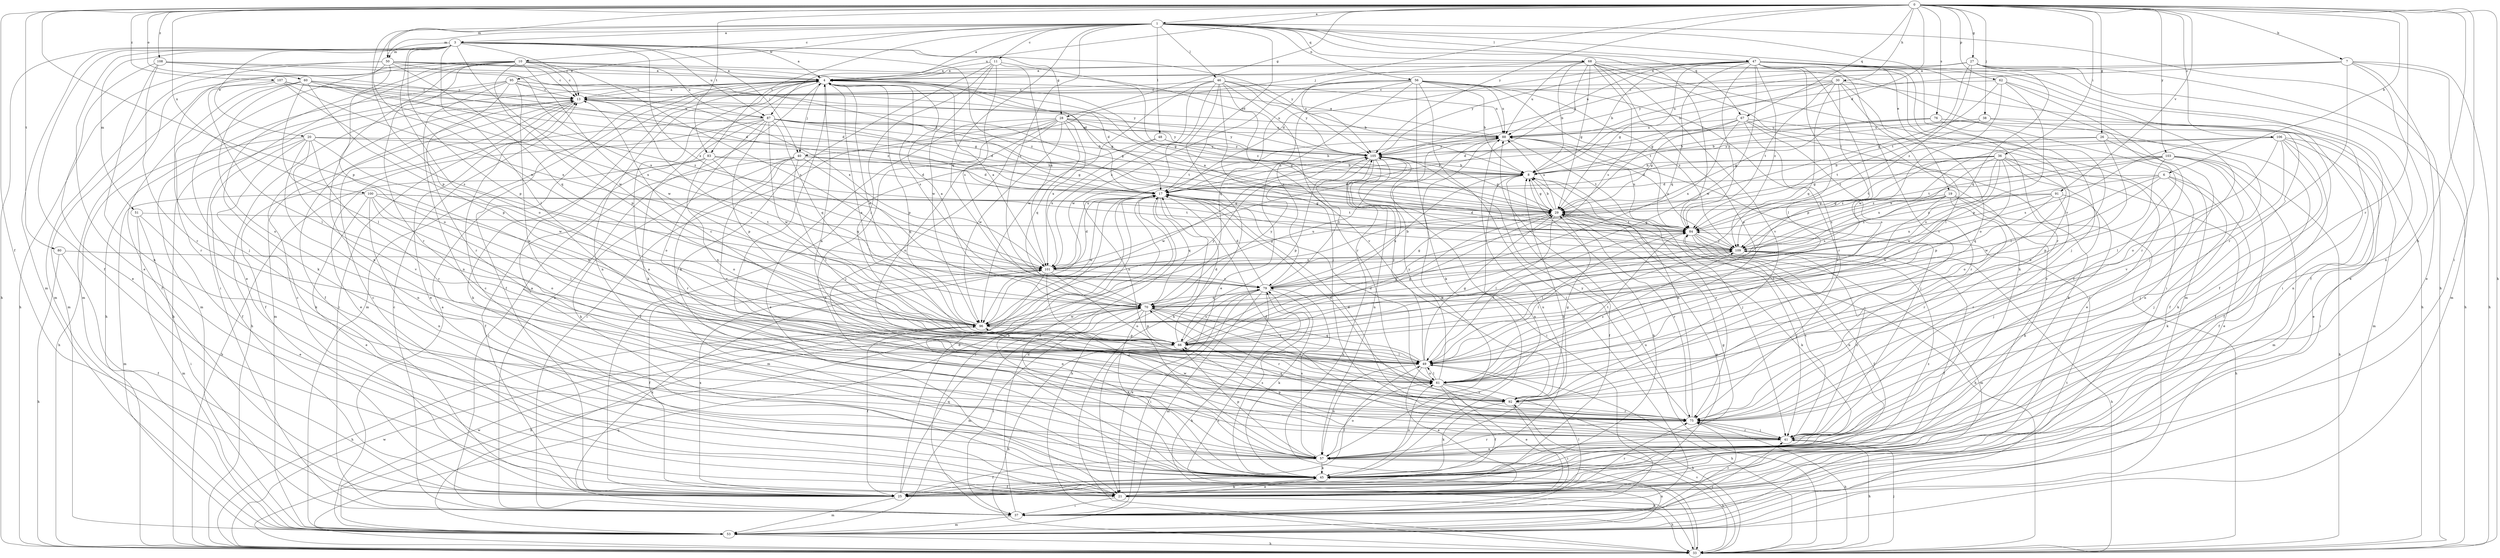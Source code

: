 strict digraph  {
0;
1;
3;
4;
6;
7;
8;
10;
11;
13;
17;
19;
20;
21;
25;
26;
27;
28;
29;
30;
33;
36;
37;
38;
40;
41;
45;
46;
47;
48;
49;
50;
51;
53;
56;
57;
60;
61;
62;
66;
67;
68;
70;
75;
76;
79;
80;
83;
84;
87;
88;
91;
92;
95;
96;
100;
101;
103;
105;
106;
107;
108;
109;
0 -> 1  [label=a];
0 -> 6  [label=b];
0 -> 7  [label=b];
0 -> 17  [label=d];
0 -> 25  [label=f];
0 -> 26  [label=g];
0 -> 27  [label=g];
0 -> 28  [label=g];
0 -> 30  [label=h];
0 -> 33  [label=h];
0 -> 36  [label=i];
0 -> 37  [label=i];
0 -> 38  [label=j];
0 -> 40  [label=j];
0 -> 45  [label=k];
0 -> 50  [label=m];
0 -> 60  [label=o];
0 -> 62  [label=p];
0 -> 66  [label=p];
0 -> 67  [label=q];
0 -> 75  [label=r];
0 -> 76  [label=s];
0 -> 80  [label=t];
0 -> 83  [label=t];
0 -> 87  [label=u];
0 -> 91  [label=v];
0 -> 100  [label=x];
0 -> 103  [label=y];
0 -> 105  [label=y];
0 -> 106  [label=z];
0 -> 107  [label=z];
0 -> 108  [label=z];
1 -> 3  [label=a];
1 -> 4  [label=a];
1 -> 10  [label=c];
1 -> 11  [label=c];
1 -> 17  [label=d];
1 -> 19  [label=e];
1 -> 33  [label=h];
1 -> 46  [label=l];
1 -> 47  [label=l];
1 -> 48  [label=l];
1 -> 50  [label=m];
1 -> 56  [label=n];
1 -> 66  [label=p];
1 -> 67  [label=q];
1 -> 68  [label=q];
1 -> 70  [label=q];
1 -> 79  [label=s];
1 -> 83  [label=t];
1 -> 84  [label=t];
1 -> 92  [label=v];
1 -> 95  [label=w];
1 -> 96  [label=w];
3 -> 4  [label=a];
3 -> 13  [label=c];
3 -> 20  [label=e];
3 -> 21  [label=e];
3 -> 25  [label=f];
3 -> 28  [label=g];
3 -> 33  [label=h];
3 -> 40  [label=j];
3 -> 49  [label=l];
3 -> 50  [label=m];
3 -> 51  [label=m];
3 -> 53  [label=m];
3 -> 61  [label=o];
3 -> 66  [label=p];
3 -> 87  [label=u];
3 -> 96  [label=w];
3 -> 101  [label=x];
3 -> 105  [label=y];
3 -> 109  [label=z];
4 -> 13  [label=c];
4 -> 17  [label=d];
4 -> 25  [label=f];
4 -> 29  [label=g];
4 -> 33  [label=h];
4 -> 40  [label=j];
4 -> 41  [label=j];
4 -> 45  [label=k];
4 -> 53  [label=m];
4 -> 57  [label=n];
4 -> 66  [label=p];
4 -> 79  [label=s];
6 -> 17  [label=d];
6 -> 41  [label=j];
6 -> 45  [label=k];
6 -> 70  [label=q];
6 -> 75  [label=r];
6 -> 96  [label=w];
6 -> 109  [label=z];
7 -> 4  [label=a];
7 -> 8  [label=b];
7 -> 21  [label=e];
7 -> 33  [label=h];
7 -> 53  [label=m];
7 -> 57  [label=n];
7 -> 75  [label=r];
7 -> 105  [label=y];
8 -> 17  [label=d];
8 -> 25  [label=f];
8 -> 29  [label=g];
8 -> 41  [label=j];
8 -> 57  [label=n];
8 -> 75  [label=r];
10 -> 4  [label=a];
10 -> 13  [label=c];
10 -> 21  [label=e];
10 -> 37  [label=i];
10 -> 45  [label=k];
10 -> 53  [label=m];
10 -> 57  [label=n];
10 -> 66  [label=p];
10 -> 75  [label=r];
10 -> 79  [label=s];
10 -> 87  [label=u];
10 -> 96  [label=w];
10 -> 105  [label=y];
11 -> 4  [label=a];
11 -> 45  [label=k];
11 -> 49  [label=l];
11 -> 79  [label=s];
11 -> 96  [label=w];
11 -> 101  [label=x];
11 -> 109  [label=z];
13 -> 4  [label=a];
13 -> 21  [label=e];
13 -> 25  [label=f];
13 -> 29  [label=g];
13 -> 33  [label=h];
13 -> 37  [label=i];
13 -> 53  [label=m];
13 -> 87  [label=u];
13 -> 88  [label=u];
17 -> 29  [label=g];
17 -> 33  [label=h];
17 -> 37  [label=i];
17 -> 45  [label=k];
17 -> 53  [label=m];
17 -> 70  [label=q];
17 -> 84  [label=t];
17 -> 88  [label=u];
17 -> 96  [label=w];
19 -> 29  [label=g];
19 -> 33  [label=h];
19 -> 45  [label=k];
19 -> 49  [label=l];
19 -> 75  [label=r];
19 -> 79  [label=s];
19 -> 109  [label=z];
20 -> 25  [label=f];
20 -> 29  [label=g];
20 -> 33  [label=h];
20 -> 45  [label=k];
20 -> 57  [label=n];
20 -> 75  [label=r];
20 -> 92  [label=v];
20 -> 96  [label=w];
20 -> 105  [label=y];
21 -> 4  [label=a];
21 -> 13  [label=c];
21 -> 29  [label=g];
21 -> 33  [label=h];
21 -> 37  [label=i];
21 -> 45  [label=k];
21 -> 75  [label=r];
25 -> 8  [label=b];
25 -> 13  [label=c];
25 -> 17  [label=d];
25 -> 49  [label=l];
25 -> 53  [label=m];
25 -> 70  [label=q];
25 -> 101  [label=x];
26 -> 25  [label=f];
26 -> 57  [label=n];
26 -> 61  [label=o];
26 -> 84  [label=t];
26 -> 105  [label=y];
27 -> 4  [label=a];
27 -> 21  [label=e];
27 -> 25  [label=f];
27 -> 33  [label=h];
27 -> 70  [label=q];
27 -> 84  [label=t];
27 -> 105  [label=y];
27 -> 109  [label=z];
28 -> 21  [label=e];
28 -> 29  [label=g];
28 -> 37  [label=i];
28 -> 41  [label=j];
28 -> 45  [label=k];
28 -> 61  [label=o];
28 -> 70  [label=q];
28 -> 88  [label=u];
28 -> 96  [label=w];
28 -> 101  [label=x];
28 -> 105  [label=y];
29 -> 8  [label=b];
29 -> 33  [label=h];
29 -> 45  [label=k];
29 -> 49  [label=l];
29 -> 66  [label=p];
29 -> 75  [label=r];
29 -> 84  [label=t];
29 -> 88  [label=u];
30 -> 13  [label=c];
30 -> 25  [label=f];
30 -> 29  [label=g];
30 -> 49  [label=l];
30 -> 61  [label=o];
30 -> 66  [label=p];
30 -> 70  [label=q];
30 -> 84  [label=t];
30 -> 88  [label=u];
33 -> 41  [label=j];
33 -> 70  [label=q];
33 -> 79  [label=s];
33 -> 88  [label=u];
33 -> 92  [label=v];
33 -> 96  [label=w];
36 -> 8  [label=b];
36 -> 17  [label=d];
36 -> 21  [label=e];
36 -> 61  [label=o];
36 -> 66  [label=p];
36 -> 79  [label=s];
36 -> 84  [label=t];
36 -> 92  [label=v];
36 -> 96  [label=w];
36 -> 101  [label=x];
36 -> 109  [label=z];
37 -> 4  [label=a];
37 -> 13  [label=c];
37 -> 17  [label=d];
37 -> 49  [label=l];
37 -> 53  [label=m];
37 -> 75  [label=r];
37 -> 101  [label=x];
38 -> 8  [label=b];
38 -> 57  [label=n];
38 -> 61  [label=o];
38 -> 84  [label=t];
38 -> 88  [label=u];
40 -> 8  [label=b];
40 -> 17  [label=d];
40 -> 37  [label=i];
40 -> 45  [label=k];
40 -> 49  [label=l];
40 -> 70  [label=q];
40 -> 75  [label=r];
40 -> 92  [label=v];
41 -> 17  [label=d];
41 -> 33  [label=h];
41 -> 57  [label=n];
41 -> 66  [label=p];
41 -> 70  [label=q];
41 -> 75  [label=r];
41 -> 84  [label=t];
41 -> 109  [label=z];
45 -> 13  [label=c];
45 -> 17  [label=d];
45 -> 21  [label=e];
45 -> 25  [label=f];
45 -> 29  [label=g];
45 -> 61  [label=o];
45 -> 79  [label=s];
45 -> 88  [label=u];
45 -> 109  [label=z];
46 -> 8  [label=b];
46 -> 13  [label=c];
46 -> 33  [label=h];
46 -> 41  [label=j];
46 -> 57  [label=n];
46 -> 75  [label=r];
46 -> 88  [label=u];
46 -> 92  [label=v];
46 -> 96  [label=w];
46 -> 101  [label=x];
46 -> 105  [label=y];
47 -> 4  [label=a];
47 -> 8  [label=b];
47 -> 17  [label=d];
47 -> 25  [label=f];
47 -> 29  [label=g];
47 -> 33  [label=h];
47 -> 37  [label=i];
47 -> 41  [label=j];
47 -> 49  [label=l];
47 -> 61  [label=o];
47 -> 70  [label=q];
47 -> 75  [label=r];
47 -> 84  [label=t];
47 -> 88  [label=u];
47 -> 92  [label=v];
47 -> 96  [label=w];
47 -> 105  [label=y];
47 -> 109  [label=z];
48 -> 8  [label=b];
48 -> 25  [label=f];
48 -> 101  [label=x];
48 -> 105  [label=y];
49 -> 13  [label=c];
49 -> 21  [label=e];
49 -> 29  [label=g];
49 -> 33  [label=h];
49 -> 57  [label=n];
49 -> 61  [label=o];
49 -> 70  [label=q];
49 -> 84  [label=t];
49 -> 105  [label=y];
50 -> 4  [label=a];
50 -> 13  [label=c];
50 -> 17  [label=d];
50 -> 33  [label=h];
50 -> 41  [label=j];
50 -> 53  [label=m];
50 -> 61  [label=o];
50 -> 70  [label=q];
50 -> 101  [label=x];
51 -> 21  [label=e];
51 -> 37  [label=i];
51 -> 53  [label=m];
51 -> 84  [label=t];
53 -> 4  [label=a];
53 -> 33  [label=h];
53 -> 41  [label=j];
53 -> 45  [label=k];
53 -> 57  [label=n];
53 -> 84  [label=t];
53 -> 96  [label=w];
56 -> 8  [label=b];
56 -> 13  [label=c];
56 -> 21  [label=e];
56 -> 37  [label=i];
56 -> 45  [label=k];
56 -> 70  [label=q];
56 -> 75  [label=r];
56 -> 79  [label=s];
56 -> 84  [label=t];
56 -> 88  [label=u];
56 -> 96  [label=w];
56 -> 109  [label=z];
57 -> 4  [label=a];
57 -> 8  [label=b];
57 -> 25  [label=f];
57 -> 33  [label=h];
57 -> 45  [label=k];
57 -> 61  [label=o];
57 -> 66  [label=p];
57 -> 75  [label=r];
57 -> 79  [label=s];
60 -> 13  [label=c];
60 -> 17  [label=d];
60 -> 25  [label=f];
60 -> 49  [label=l];
60 -> 61  [label=o];
60 -> 66  [label=p];
60 -> 75  [label=r];
60 -> 101  [label=x];
60 -> 109  [label=z];
61 -> 17  [label=d];
61 -> 21  [label=e];
61 -> 25  [label=f];
61 -> 33  [label=h];
61 -> 49  [label=l];
61 -> 84  [label=t];
61 -> 92  [label=v];
61 -> 105  [label=y];
61 -> 109  [label=z];
62 -> 13  [label=c];
62 -> 29  [label=g];
62 -> 41  [label=j];
62 -> 66  [label=p];
62 -> 75  [label=r];
62 -> 96  [label=w];
66 -> 4  [label=a];
66 -> 17  [label=d];
66 -> 29  [label=g];
66 -> 33  [label=h];
66 -> 49  [label=l];
66 -> 79  [label=s];
66 -> 88  [label=u];
66 -> 109  [label=z];
67 -> 17  [label=d];
67 -> 21  [label=e];
67 -> 29  [label=g];
67 -> 45  [label=k];
67 -> 75  [label=r];
67 -> 88  [label=u];
67 -> 92  [label=v];
67 -> 101  [label=x];
68 -> 4  [label=a];
68 -> 8  [label=b];
68 -> 29  [label=g];
68 -> 37  [label=i];
68 -> 45  [label=k];
68 -> 53  [label=m];
68 -> 61  [label=o];
68 -> 79  [label=s];
68 -> 88  [label=u];
68 -> 92  [label=v];
68 -> 101  [label=x];
68 -> 105  [label=y];
70 -> 4  [label=a];
70 -> 33  [label=h];
70 -> 37  [label=i];
70 -> 45  [label=k];
70 -> 49  [label=l];
70 -> 53  [label=m];
70 -> 66  [label=p];
70 -> 75  [label=r];
70 -> 92  [label=v];
70 -> 96  [label=w];
70 -> 105  [label=y];
75 -> 8  [label=b];
75 -> 17  [label=d];
75 -> 33  [label=h];
75 -> 41  [label=j];
75 -> 96  [label=w];
75 -> 105  [label=y];
76 -> 8  [label=b];
76 -> 25  [label=f];
76 -> 29  [label=g];
76 -> 49  [label=l];
76 -> 53  [label=m];
76 -> 88  [label=u];
79 -> 8  [label=b];
79 -> 17  [label=d];
79 -> 21  [label=e];
79 -> 29  [label=g];
79 -> 33  [label=h];
79 -> 37  [label=i];
79 -> 45  [label=k];
79 -> 53  [label=m];
79 -> 70  [label=q];
79 -> 105  [label=y];
80 -> 25  [label=f];
80 -> 33  [label=h];
80 -> 101  [label=x];
83 -> 8  [label=b];
83 -> 17  [label=d];
83 -> 25  [label=f];
83 -> 33  [label=h];
83 -> 61  [label=o];
83 -> 70  [label=q];
84 -> 17  [label=d];
84 -> 25  [label=f];
84 -> 29  [label=g];
84 -> 41  [label=j];
84 -> 49  [label=l];
84 -> 53  [label=m];
84 -> 57  [label=n];
84 -> 88  [label=u];
84 -> 109  [label=z];
87 -> 8  [label=b];
87 -> 17  [label=d];
87 -> 21  [label=e];
87 -> 25  [label=f];
87 -> 45  [label=k];
87 -> 61  [label=o];
87 -> 66  [label=p];
87 -> 70  [label=q];
87 -> 84  [label=t];
87 -> 88  [label=u];
87 -> 96  [label=w];
87 -> 105  [label=y];
88 -> 4  [label=a];
88 -> 41  [label=j];
88 -> 57  [label=n];
88 -> 84  [label=t];
88 -> 105  [label=y];
91 -> 29  [label=g];
91 -> 41  [label=j];
91 -> 75  [label=r];
91 -> 96  [label=w];
91 -> 101  [label=x];
91 -> 109  [label=z];
92 -> 4  [label=a];
92 -> 17  [label=d];
92 -> 29  [label=g];
92 -> 37  [label=i];
92 -> 45  [label=k];
92 -> 75  [label=r];
95 -> 13  [label=c];
95 -> 29  [label=g];
95 -> 33  [label=h];
95 -> 53  [label=m];
95 -> 57  [label=n];
95 -> 75  [label=r];
95 -> 92  [label=v];
95 -> 101  [label=x];
95 -> 105  [label=y];
96 -> 4  [label=a];
96 -> 13  [label=c];
96 -> 25  [label=f];
96 -> 33  [label=h];
96 -> 66  [label=p];
96 -> 88  [label=u];
96 -> 105  [label=y];
100 -> 21  [label=e];
100 -> 29  [label=g];
100 -> 49  [label=l];
100 -> 53  [label=m];
100 -> 57  [label=n];
100 -> 61  [label=o];
100 -> 84  [label=t];
100 -> 96  [label=w];
101 -> 4  [label=a];
101 -> 17  [label=d];
101 -> 25  [label=f];
101 -> 29  [label=g];
101 -> 41  [label=j];
101 -> 57  [label=n];
101 -> 61  [label=o];
101 -> 79  [label=s];
101 -> 88  [label=u];
103 -> 8  [label=b];
103 -> 25  [label=f];
103 -> 29  [label=g];
103 -> 33  [label=h];
103 -> 41  [label=j];
103 -> 53  [label=m];
103 -> 66  [label=p];
103 -> 84  [label=t];
103 -> 109  [label=z];
105 -> 8  [label=b];
105 -> 29  [label=g];
105 -> 33  [label=h];
105 -> 37  [label=i];
105 -> 57  [label=n];
105 -> 66  [label=p];
105 -> 96  [label=w];
106 -> 21  [label=e];
106 -> 25  [label=f];
106 -> 37  [label=i];
106 -> 45  [label=k];
106 -> 49  [label=l];
106 -> 79  [label=s];
106 -> 92  [label=v];
106 -> 101  [label=x];
106 -> 105  [label=y];
107 -> 13  [label=c];
107 -> 17  [label=d];
107 -> 29  [label=g];
107 -> 49  [label=l];
107 -> 53  [label=m];
107 -> 79  [label=s];
107 -> 101  [label=x];
108 -> 4  [label=a];
108 -> 17  [label=d];
108 -> 21  [label=e];
108 -> 57  [label=n];
108 -> 75  [label=r];
108 -> 109  [label=z];
109 -> 4  [label=a];
109 -> 25  [label=f];
109 -> 33  [label=h];
109 -> 49  [label=l];
109 -> 88  [label=u];
109 -> 101  [label=x];
}
